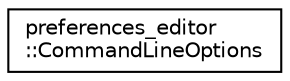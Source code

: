 digraph "Graphical Class Hierarchy"
{
 // LATEX_PDF_SIZE
  edge [fontname="Helvetica",fontsize="10",labelfontname="Helvetica",labelfontsize="10"];
  node [fontname="Helvetica",fontsize="10",shape=record];
  rankdir="LR";
  Node0 [label="preferences_editor\l::CommandLineOptions",height=0.2,width=0.4,color="black", fillcolor="white", style="filled",URL="$classpreferences__editor_1_1_command_line_options.html",tooltip=" "];
}
